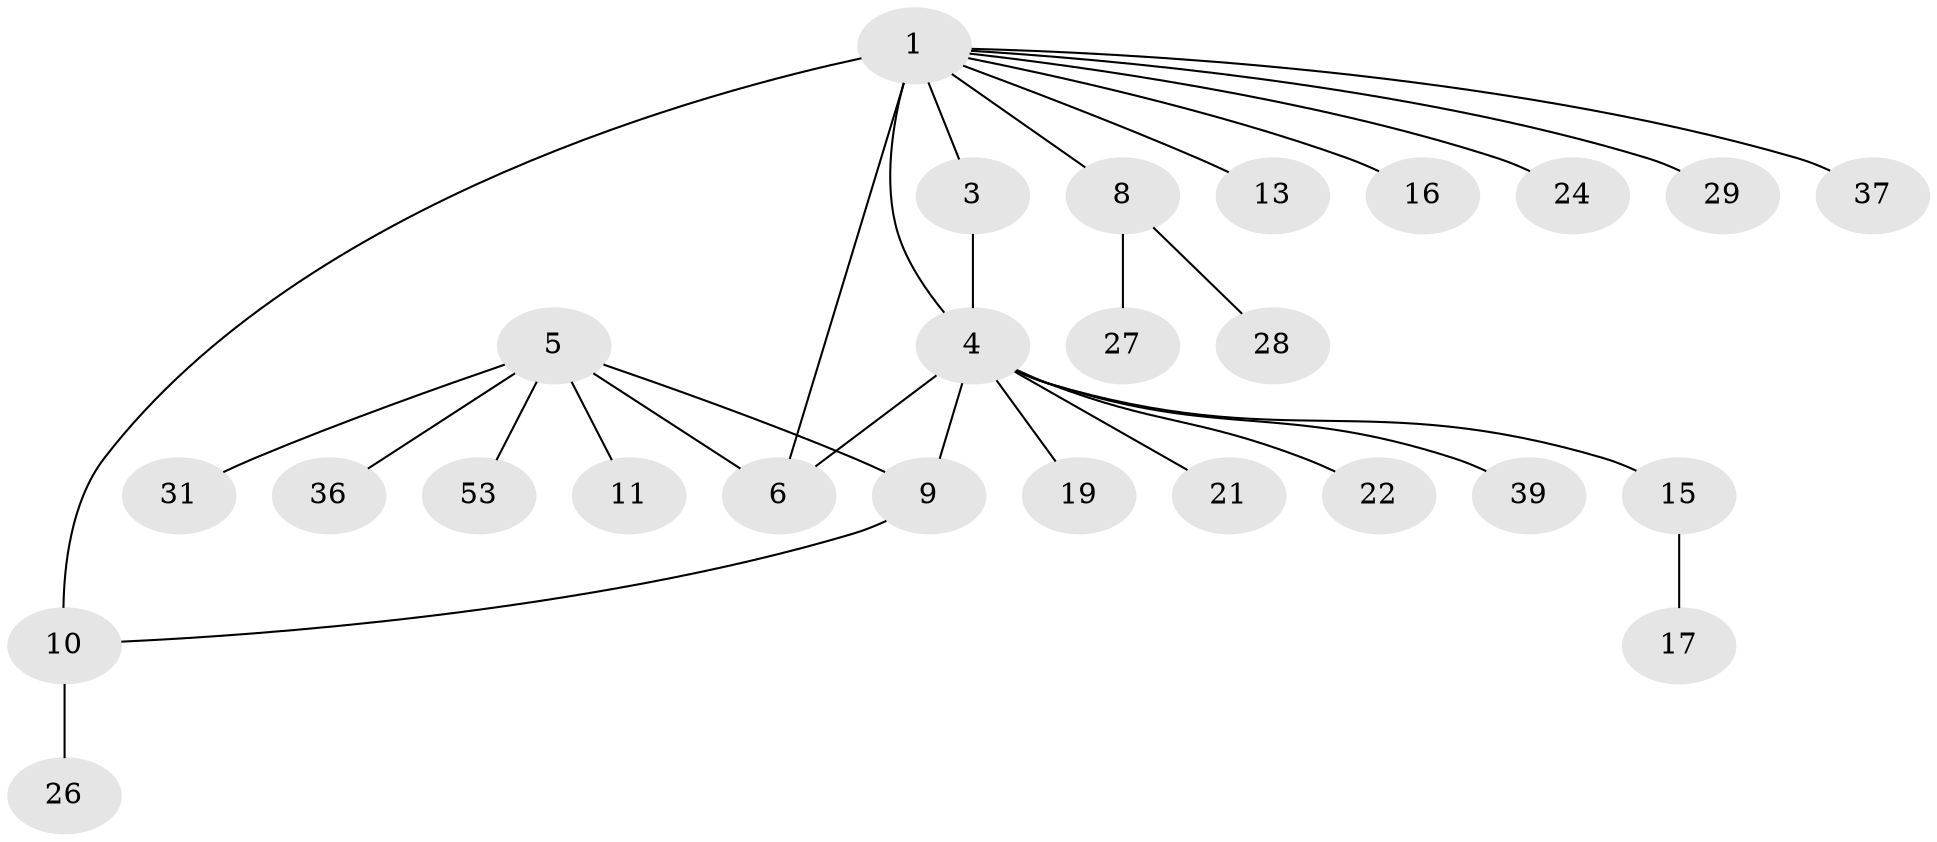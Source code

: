// original degree distribution, {7: 0.018867924528301886, 3: 0.07547169811320754, 2: 0.22641509433962265, 11: 0.018867924528301886, 6: 0.03773584905660377, 5: 0.018867924528301886, 9: 0.018867924528301886, 4: 0.05660377358490566, 1: 0.5283018867924528}
// Generated by graph-tools (version 1.1) at 2025/15/03/09/25 04:15:56]
// undirected, 26 vertices, 29 edges
graph export_dot {
graph [start="1"]
  node [color=gray90,style=filled];
  1 [super="+2"];
  3;
  4 [super="+23"];
  5 [super="+25+35+18"];
  6 [super="+20"];
  8 [super="+12"];
  9 [super="+14"];
  10 [super="+30+38"];
  11;
  13;
  15 [super="+33"];
  16;
  17;
  19 [super="+43"];
  21 [super="+34"];
  22 [super="+42"];
  24;
  26 [super="+44"];
  27 [super="+52+50"];
  28;
  29 [super="+40"];
  31;
  36;
  37;
  39;
  53;
  1 -- 4 [weight=2];
  1 -- 6 [weight=3];
  1 -- 10 [weight=2];
  1 -- 24;
  1 -- 29;
  1 -- 37;
  1 -- 3;
  1 -- 8;
  1 -- 13;
  1 -- 16;
  3 -- 4;
  4 -- 6;
  4 -- 9;
  4 -- 15;
  4 -- 19;
  4 -- 21;
  4 -- 22;
  4 -- 39;
  5 -- 6;
  5 -- 9;
  5 -- 11;
  5 -- 53;
  5 -- 36;
  5 -- 31;
  8 -- 27;
  8 -- 28;
  9 -- 10;
  10 -- 26;
  15 -- 17;
}
